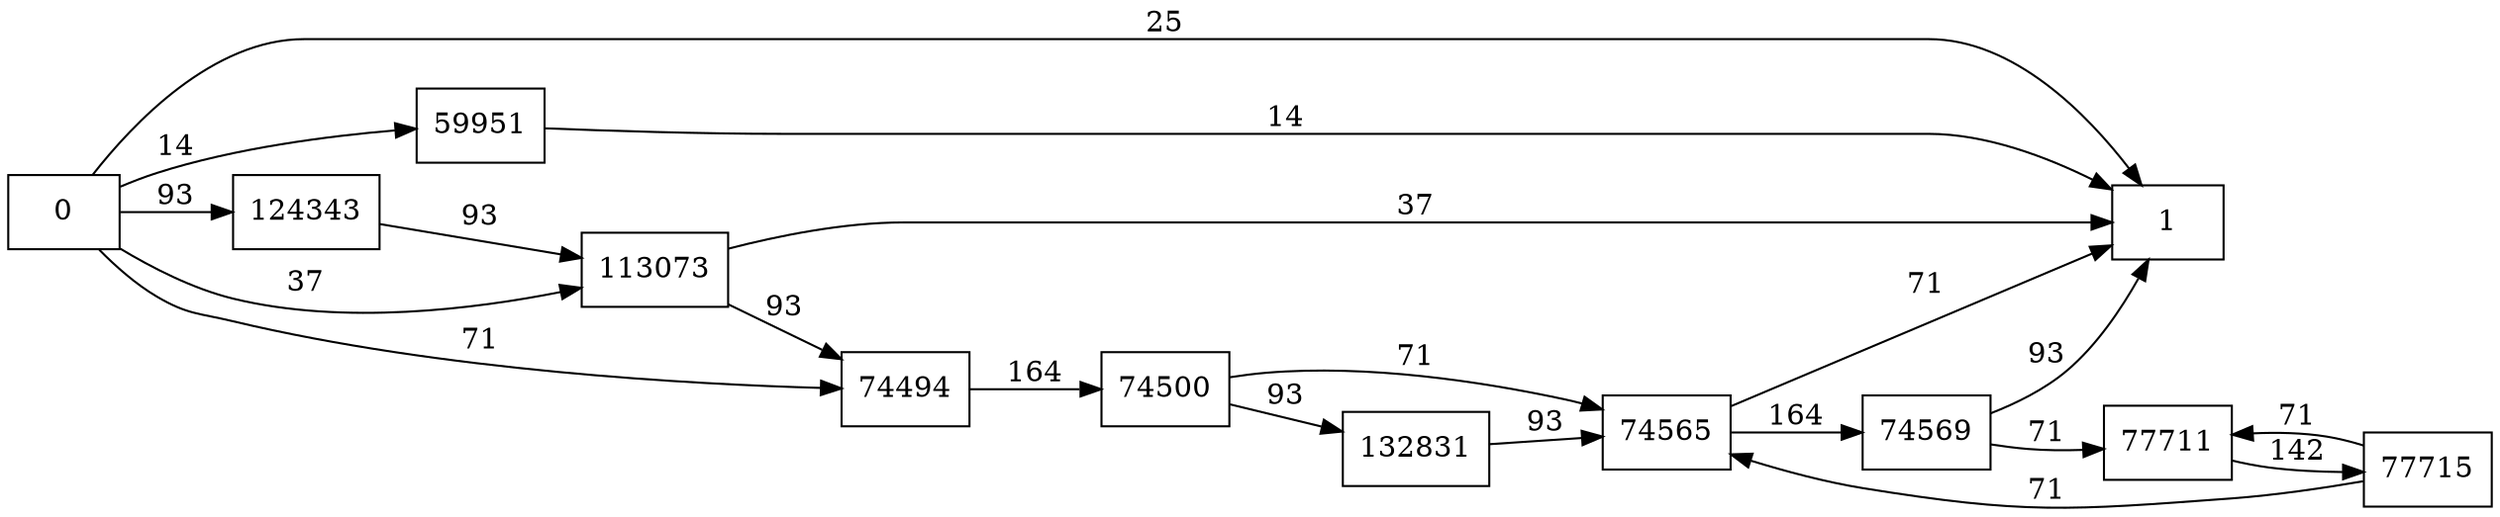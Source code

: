digraph {
	graph [rankdir=LR]
	node [shape=rectangle]
	59951 -> 1 [label=14]
	74494 -> 74500 [label=164]
	74500 -> 74565 [label=71]
	74500 -> 132831 [label=93]
	74565 -> 74569 [label=164]
	74565 -> 1 [label=71]
	74569 -> 77711 [label=71]
	74569 -> 1 [label=93]
	77711 -> 77715 [label=142]
	77715 -> 77711 [label=71]
	77715 -> 74565 [label=71]
	113073 -> 1 [label=37]
	113073 -> 74494 [label=93]
	124343 -> 113073 [label=93]
	132831 -> 74565 [label=93]
	0 -> 1 [label=25]
	0 -> 59951 [label=14]
	0 -> 74494 [label=71]
	0 -> 113073 [label=37]
	0 -> 124343 [label=93]
}
